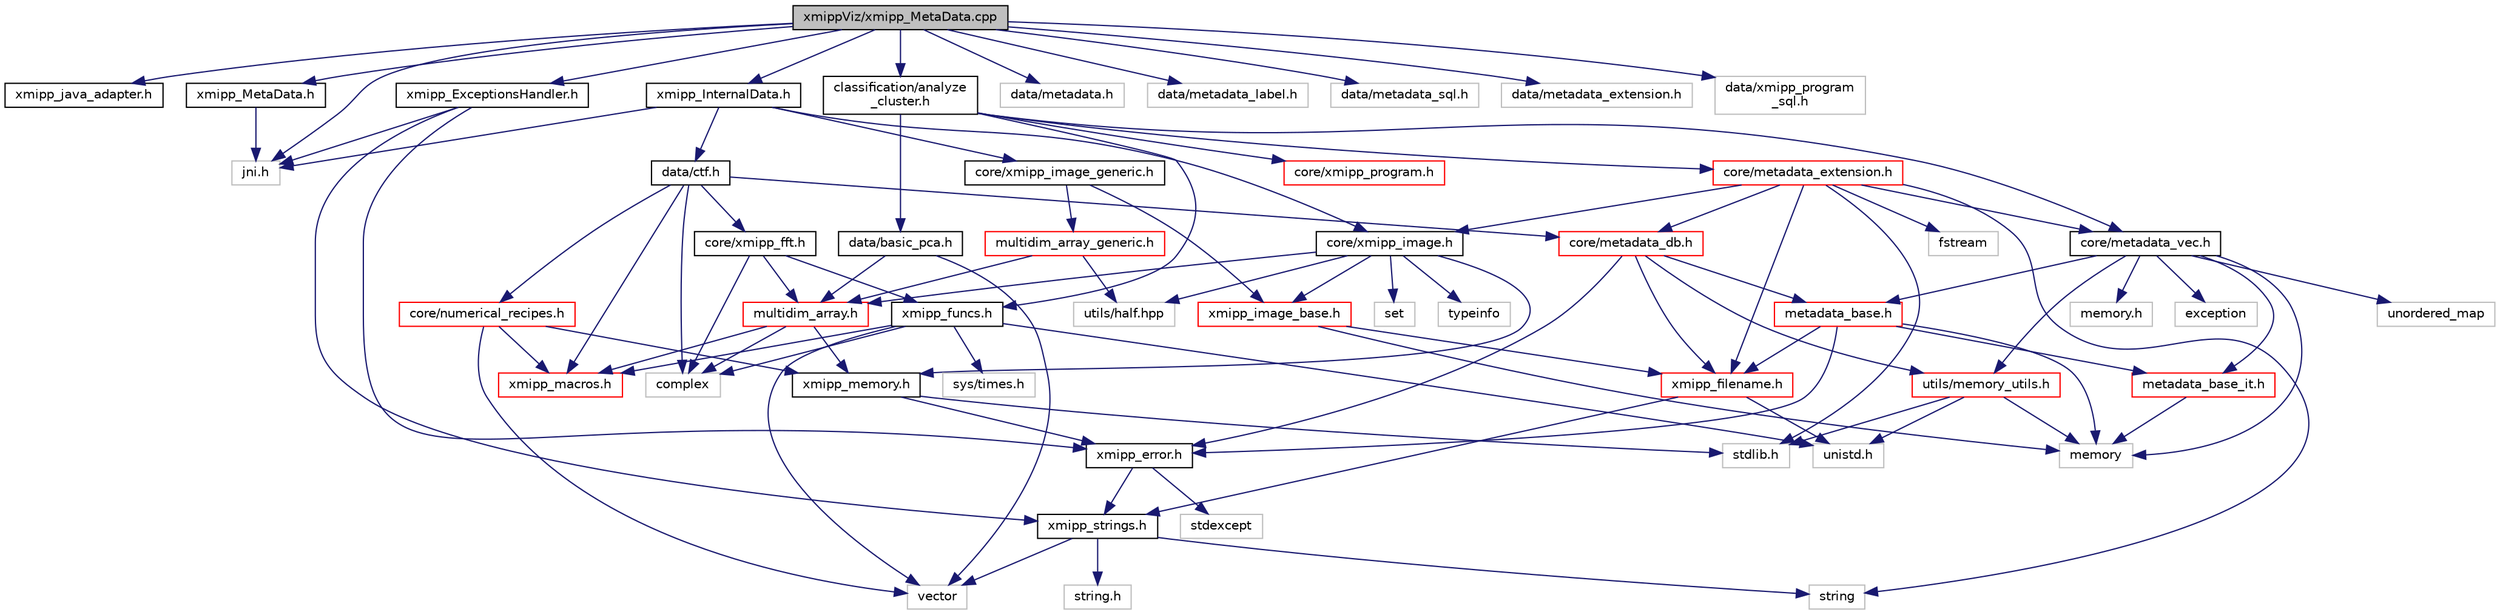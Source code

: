 digraph "xmippViz/xmipp_MetaData.cpp"
{
  edge [fontname="Helvetica",fontsize="10",labelfontname="Helvetica",labelfontsize="10"];
  node [fontname="Helvetica",fontsize="10",shape=record];
  Node0 [label="xmippViz/xmipp_MetaData.cpp",height=0.2,width=0.4,color="black", fillcolor="grey75", style="filled", fontcolor="black"];
  Node0 -> Node1 [color="midnightblue",fontsize="10",style="solid",fontname="Helvetica"];
  Node1 [label="xmipp_java_adapter.h",height=0.2,width=0.4,color="black", fillcolor="white", style="filled",URL="$xmipp__java__adapter_8h.html"];
  Node0 -> Node2 [color="midnightblue",fontsize="10",style="solid",fontname="Helvetica"];
  Node2 [label="jni.h",height=0.2,width=0.4,color="grey75", fillcolor="white", style="filled"];
  Node0 -> Node3 [color="midnightblue",fontsize="10",style="solid",fontname="Helvetica"];
  Node3 [label="xmipp_MetaData.h",height=0.2,width=0.4,color="black", fillcolor="white", style="filled",URL="$xmipp__MetaData_8h.html"];
  Node3 -> Node2 [color="midnightblue",fontsize="10",style="solid",fontname="Helvetica"];
  Node0 -> Node4 [color="midnightblue",fontsize="10",style="solid",fontname="Helvetica"];
  Node4 [label="xmipp_InternalData.h",height=0.2,width=0.4,color="black", fillcolor="white", style="filled",URL="$xmipp__InternalData_8h.html"];
  Node4 -> Node2 [color="midnightblue",fontsize="10",style="solid",fontname="Helvetica"];
  Node4 -> Node5 [color="midnightblue",fontsize="10",style="solid",fontname="Helvetica"];
  Node5 [label="core/xmipp_image.h",height=0.2,width=0.4,color="black", fillcolor="white", style="filled",URL="$xmipp__image_8h.html"];
  Node5 -> Node6 [color="midnightblue",fontsize="10",style="solid",fontname="Helvetica"];
  Node6 [label="typeinfo",height=0.2,width=0.4,color="grey75", fillcolor="white", style="filled"];
  Node5 -> Node7 [color="midnightblue",fontsize="10",style="solid",fontname="Helvetica"];
  Node7 [label="set",height=0.2,width=0.4,color="grey75", fillcolor="white", style="filled"];
  Node5 -> Node8 [color="midnightblue",fontsize="10",style="solid",fontname="Helvetica"];
  Node8 [label="multidim_array.h",height=0.2,width=0.4,color="red", fillcolor="white", style="filled",URL="$multidim__array_8h.html"];
  Node8 -> Node9 [color="midnightblue",fontsize="10",style="solid",fontname="Helvetica"];
  Node9 [label="xmipp_macros.h",height=0.2,width=0.4,color="red", fillcolor="white", style="filled",URL="$xmipp__macros_8h.html"];
  Node8 -> Node13 [color="midnightblue",fontsize="10",style="solid",fontname="Helvetica"];
  Node13 [label="complex",height=0.2,width=0.4,color="grey75", fillcolor="white", style="filled"];
  Node8 -> Node27 [color="midnightblue",fontsize="10",style="solid",fontname="Helvetica"];
  Node27 [label="xmipp_memory.h",height=0.2,width=0.4,color="black", fillcolor="white", style="filled",URL="$xmipp__memory_8h.html"];
  Node27 -> Node28 [color="midnightblue",fontsize="10",style="solid",fontname="Helvetica"];
  Node28 [label="stdlib.h",height=0.2,width=0.4,color="grey75", fillcolor="white", style="filled"];
  Node27 -> Node18 [color="midnightblue",fontsize="10",style="solid",fontname="Helvetica"];
  Node18 [label="xmipp_error.h",height=0.2,width=0.4,color="black", fillcolor="white", style="filled",URL="$xmipp__error_8h.html"];
  Node18 -> Node19 [color="midnightblue",fontsize="10",style="solid",fontname="Helvetica"];
  Node19 [label="stdexcept",height=0.2,width=0.4,color="grey75", fillcolor="white", style="filled"];
  Node18 -> Node20 [color="midnightblue",fontsize="10",style="solid",fontname="Helvetica"];
  Node20 [label="xmipp_strings.h",height=0.2,width=0.4,color="black", fillcolor="white", style="filled",URL="$xmipp__strings_8h.html"];
  Node20 -> Node17 [color="midnightblue",fontsize="10",style="solid",fontname="Helvetica"];
  Node17 [label="vector",height=0.2,width=0.4,color="grey75", fillcolor="white", style="filled"];
  Node20 -> Node16 [color="midnightblue",fontsize="10",style="solid",fontname="Helvetica"];
  Node16 [label="string",height=0.2,width=0.4,color="grey75", fillcolor="white", style="filled"];
  Node20 -> Node21 [color="midnightblue",fontsize="10",style="solid",fontname="Helvetica"];
  Node21 [label="string.h",height=0.2,width=0.4,color="grey75", fillcolor="white", style="filled"];
  Node5 -> Node30 [color="midnightblue",fontsize="10",style="solid",fontname="Helvetica"];
  Node30 [label="xmipp_image_base.h",height=0.2,width=0.4,color="red", fillcolor="white", style="filled",URL="$xmipp__image__base_8h.html"];
  Node30 -> Node31 [color="midnightblue",fontsize="10",style="solid",fontname="Helvetica"];
  Node31 [label="memory",height=0.2,width=0.4,color="grey75", fillcolor="white", style="filled"];
  Node30 -> Node41 [color="midnightblue",fontsize="10",style="solid",fontname="Helvetica"];
  Node41 [label="xmipp_filename.h",height=0.2,width=0.4,color="red", fillcolor="white", style="filled",URL="$xmipp__filename_8h.html"];
  Node41 -> Node42 [color="midnightblue",fontsize="10",style="solid",fontname="Helvetica"];
  Node42 [label="unistd.h",height=0.2,width=0.4,color="grey75", fillcolor="white", style="filled"];
  Node41 -> Node20 [color="midnightblue",fontsize="10",style="solid",fontname="Helvetica"];
  Node5 -> Node27 [color="midnightblue",fontsize="10",style="solid",fontname="Helvetica"];
  Node5 -> Node61 [color="midnightblue",fontsize="10",style="solid",fontname="Helvetica"];
  Node61 [label="utils/half.hpp",height=0.2,width=0.4,color="grey75", fillcolor="white", style="filled"];
  Node4 -> Node62 [color="midnightblue",fontsize="10",style="solid",fontname="Helvetica"];
  Node62 [label="core/xmipp_image_generic.h",height=0.2,width=0.4,color="black", fillcolor="white", style="filled",URL="$xmipp__image__generic_8h.html"];
  Node62 -> Node30 [color="midnightblue",fontsize="10",style="solid",fontname="Helvetica"];
  Node62 -> Node63 [color="midnightblue",fontsize="10",style="solid",fontname="Helvetica"];
  Node63 [label="multidim_array_generic.h",height=0.2,width=0.4,color="red", fillcolor="white", style="filled",URL="$multidim__array__generic_8h.html"];
  Node63 -> Node8 [color="midnightblue",fontsize="10",style="solid",fontname="Helvetica"];
  Node63 -> Node61 [color="midnightblue",fontsize="10",style="solid",fontname="Helvetica"];
  Node4 -> Node64 [color="midnightblue",fontsize="10",style="solid",fontname="Helvetica"];
  Node64 [label="data/ctf.h",height=0.2,width=0.4,color="black", fillcolor="white", style="filled",URL="$ctf_8h.html"];
  Node64 -> Node13 [color="midnightblue",fontsize="10",style="solid",fontname="Helvetica"];
  Node64 -> Node65 [color="midnightblue",fontsize="10",style="solid",fontname="Helvetica"];
  Node65 [label="core/metadata_db.h",height=0.2,width=0.4,color="red", fillcolor="white", style="filled",URL="$metadata__db_8h.html"];
  Node65 -> Node68 [color="midnightblue",fontsize="10",style="solid",fontname="Helvetica"];
  Node68 [label="utils/memory_utils.h",height=0.2,width=0.4,color="red", fillcolor="white", style="filled",URL="$memory__utils_8h.html"];
  Node68 -> Node28 [color="midnightblue",fontsize="10",style="solid",fontname="Helvetica"];
  Node68 -> Node31 [color="midnightblue",fontsize="10",style="solid",fontname="Helvetica"];
  Node68 -> Node42 [color="midnightblue",fontsize="10",style="solid",fontname="Helvetica"];
  Node65 -> Node71 [color="midnightblue",fontsize="10",style="solid",fontname="Helvetica"];
  Node71 [label="metadata_base.h",height=0.2,width=0.4,color="red", fillcolor="white", style="filled",URL="$metadata__base_8h.html"];
  Node71 -> Node31 [color="midnightblue",fontsize="10",style="solid",fontname="Helvetica"];
  Node71 -> Node18 [color="midnightblue",fontsize="10",style="solid",fontname="Helvetica"];
  Node71 -> Node41 [color="midnightblue",fontsize="10",style="solid",fontname="Helvetica"];
  Node71 -> Node73 [color="midnightblue",fontsize="10",style="solid",fontname="Helvetica"];
  Node73 [label="metadata_base_it.h",height=0.2,width=0.4,color="red", fillcolor="white", style="filled",URL="$metadata__base__it_8h.html"];
  Node73 -> Node31 [color="midnightblue",fontsize="10",style="solid",fontname="Helvetica"];
  Node65 -> Node18 [color="midnightblue",fontsize="10",style="solid",fontname="Helvetica"];
  Node65 -> Node41 [color="midnightblue",fontsize="10",style="solid",fontname="Helvetica"];
  Node64 -> Node82 [color="midnightblue",fontsize="10",style="solid",fontname="Helvetica"];
  Node82 [label="core/numerical_recipes.h",height=0.2,width=0.4,color="red", fillcolor="white", style="filled",URL="$numerical__recipes_8h.html"];
  Node82 -> Node27 [color="midnightblue",fontsize="10",style="solid",fontname="Helvetica"];
  Node82 -> Node9 [color="midnightblue",fontsize="10",style="solid",fontname="Helvetica"];
  Node82 -> Node17 [color="midnightblue",fontsize="10",style="solid",fontname="Helvetica"];
  Node64 -> Node85 [color="midnightblue",fontsize="10",style="solid",fontname="Helvetica"];
  Node85 [label="core/xmipp_fft.h",height=0.2,width=0.4,color="black", fillcolor="white", style="filled",URL="$xmipp__fft_8h.html"];
  Node85 -> Node13 [color="midnightblue",fontsize="10",style="solid",fontname="Helvetica"];
  Node85 -> Node8 [color="midnightblue",fontsize="10",style="solid",fontname="Helvetica"];
  Node85 -> Node86 [color="midnightblue",fontsize="10",style="solid",fontname="Helvetica"];
  Node86 [label="xmipp_funcs.h",height=0.2,width=0.4,color="black", fillcolor="white", style="filled",URL="$xmipp__funcs_8h.html"];
  Node86 -> Node13 [color="midnightblue",fontsize="10",style="solid",fontname="Helvetica"];
  Node86 -> Node9 [color="midnightblue",fontsize="10",style="solid",fontname="Helvetica"];
  Node86 -> Node17 [color="midnightblue",fontsize="10",style="solid",fontname="Helvetica"];
  Node86 -> Node42 [color="midnightblue",fontsize="10",style="solid",fontname="Helvetica"];
  Node86 -> Node87 [color="midnightblue",fontsize="10",style="solid",fontname="Helvetica"];
  Node87 [label="sys/times.h",height=0.2,width=0.4,color="grey75", fillcolor="white", style="filled"];
  Node64 -> Node9 [color="midnightblue",fontsize="10",style="solid",fontname="Helvetica"];
  Node0 -> Node88 [color="midnightblue",fontsize="10",style="solid",fontname="Helvetica"];
  Node88 [label="xmipp_ExceptionsHandler.h",height=0.2,width=0.4,color="black", fillcolor="white", style="filled",URL="$xmipp__ExceptionsHandler_8h.html"];
  Node88 -> Node2 [color="midnightblue",fontsize="10",style="solid",fontname="Helvetica"];
  Node88 -> Node18 [color="midnightblue",fontsize="10",style="solid",fontname="Helvetica"];
  Node88 -> Node20 [color="midnightblue",fontsize="10",style="solid",fontname="Helvetica"];
  Node0 -> Node89 [color="midnightblue",fontsize="10",style="solid",fontname="Helvetica"];
  Node89 [label="data/metadata.h",height=0.2,width=0.4,color="grey75", fillcolor="white", style="filled"];
  Node0 -> Node90 [color="midnightblue",fontsize="10",style="solid",fontname="Helvetica"];
  Node90 [label="data/metadata_label.h",height=0.2,width=0.4,color="grey75", fillcolor="white", style="filled"];
  Node0 -> Node91 [color="midnightblue",fontsize="10",style="solid",fontname="Helvetica"];
  Node91 [label="data/metadata_sql.h",height=0.2,width=0.4,color="grey75", fillcolor="white", style="filled"];
  Node0 -> Node92 [color="midnightblue",fontsize="10",style="solid",fontname="Helvetica"];
  Node92 [label="data/metadata_extension.h",height=0.2,width=0.4,color="grey75", fillcolor="white", style="filled"];
  Node0 -> Node93 [color="midnightblue",fontsize="10",style="solid",fontname="Helvetica"];
  Node93 [label="data/xmipp_program\l_sql.h",height=0.2,width=0.4,color="grey75", fillcolor="white", style="filled"];
  Node0 -> Node94 [color="midnightblue",fontsize="10",style="solid",fontname="Helvetica"];
  Node94 [label="classification/analyze\l_cluster.h",height=0.2,width=0.4,color="black", fillcolor="white", style="filled",URL="$analyze__cluster_8h.html"];
  Node94 -> Node86 [color="midnightblue",fontsize="10",style="solid",fontname="Helvetica"];
  Node94 -> Node95 [color="midnightblue",fontsize="10",style="solid",fontname="Helvetica"];
  Node95 [label="core/metadata_vec.h",height=0.2,width=0.4,color="black", fillcolor="white", style="filled",URL="$metadata__vec_8h.html"];
  Node95 -> Node31 [color="midnightblue",fontsize="10",style="solid",fontname="Helvetica"];
  Node95 -> Node96 [color="midnightblue",fontsize="10",style="solid",fontname="Helvetica"];
  Node96 [label="exception",height=0.2,width=0.4,color="grey75", fillcolor="white", style="filled"];
  Node95 -> Node97 [color="midnightblue",fontsize="10",style="solid",fontname="Helvetica"];
  Node97 [label="unordered_map",height=0.2,width=0.4,color="grey75", fillcolor="white", style="filled"];
  Node95 -> Node98 [color="midnightblue",fontsize="10",style="solid",fontname="Helvetica"];
  Node98 [label="memory.h",height=0.2,width=0.4,color="grey75", fillcolor="white", style="filled"];
  Node95 -> Node71 [color="midnightblue",fontsize="10",style="solid",fontname="Helvetica"];
  Node95 -> Node73 [color="midnightblue",fontsize="10",style="solid",fontname="Helvetica"];
  Node95 -> Node68 [color="midnightblue",fontsize="10",style="solid",fontname="Helvetica"];
  Node94 -> Node99 [color="midnightblue",fontsize="10",style="solid",fontname="Helvetica"];
  Node99 [label="core/metadata_extension.h",height=0.2,width=0.4,color="red", fillcolor="white", style="filled",URL="$metadata__extension_8h.html"];
  Node99 -> Node41 [color="midnightblue",fontsize="10",style="solid",fontname="Helvetica"];
  Node99 -> Node5 [color="midnightblue",fontsize="10",style="solid",fontname="Helvetica"];
  Node99 -> Node95 [color="midnightblue",fontsize="10",style="solid",fontname="Helvetica"];
  Node99 -> Node65 [color="midnightblue",fontsize="10",style="solid",fontname="Helvetica"];
  Node99 -> Node28 [color="midnightblue",fontsize="10",style="solid",fontname="Helvetica"];
  Node99 -> Node100 [color="midnightblue",fontsize="10",style="solid",fontname="Helvetica"];
  Node100 [label="fstream",height=0.2,width=0.4,color="grey75", fillcolor="white", style="filled"];
  Node99 -> Node16 [color="midnightblue",fontsize="10",style="solid",fontname="Helvetica"];
  Node94 -> Node101 [color="midnightblue",fontsize="10",style="solid",fontname="Helvetica"];
  Node101 [label="data/basic_pca.h",height=0.2,width=0.4,color="black", fillcolor="white", style="filled",URL="$basic__pca_8h.html"];
  Node101 -> Node17 [color="midnightblue",fontsize="10",style="solid",fontname="Helvetica"];
  Node101 -> Node8 [color="midnightblue",fontsize="10",style="solid",fontname="Helvetica"];
  Node94 -> Node102 [color="midnightblue",fontsize="10",style="solid",fontname="Helvetica"];
  Node102 [label="core/xmipp_program.h",height=0.2,width=0.4,color="red", fillcolor="white", style="filled",URL="$xmipp__program_8h.html"];
}
